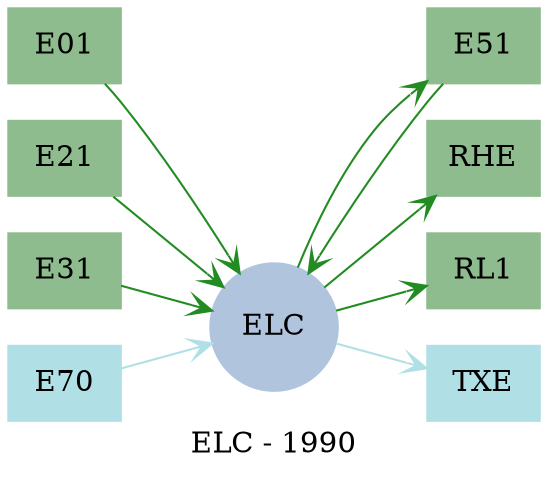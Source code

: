 strict digraph result_commodity_ELC {
	label       = "ELC - 1990" ;

	compound    = "True" ;
	concentrate = "True" ;
	rankdir     = "LR" ;
	splines     = "True" ;

	node [ shape="box", style="filled" ] ;
	edge [
	  arrowhead  = "vee",
	  fontsize   = "8",
	  label      = "   ",
	  labelfloat = "False",
	  labelfontcolor = "lightgreen"
	  len        = "2",
	  weight     = "0.5",
	] ;

	"ELC" [ color="lightsteelblue", href="../results/results1990.svg", shape="circle" ] ;

	subgraph used_techs {
		node [ color="darkseagreen" ] ;

		"E01" [ href="../results/results_E01_1990.svg" ] ;
		"E21" [ href="../results/results_E21_1990.svg" ] ;
		"E31" [ href="../results/results_E31_1990.svg" ] ;
		"E51" [ href="../results/results_E51_1990.svg" ] ;
		"RHE" [ href="../results/results_RHE_1990.svg" ] ;
		"RL1" [ href="../results/results_RL1_1990.svg" ] ;
	}

	subgraph used_techs {
		node [ color="powderblue" ] ;

		"E70" ;
		"TXE" ;
	}

	subgraph in_use_flows {
		edge [ color="forestgreen" ] ;

		"E01" -> "ELC" ;
		"E21" -> "ELC" ;
		"E31" -> "ELC" ;
		"E51" -> "ELC" ;
		"ELC" -> "E51" ;
		"ELC" -> "RHE" ;
		"ELC" -> "RL1" ;
	}

	subgraph unused_flows {
		edge [ color="powderblue" ] ;

		"E70" -> "ELC" ;
		"ELC" -> "TXE" ;
	}
}
